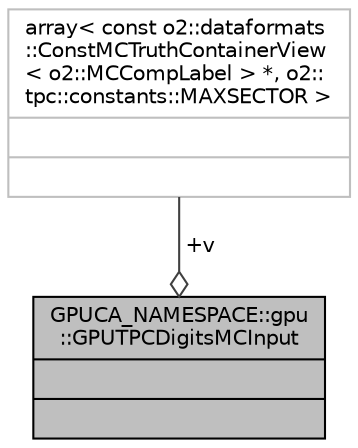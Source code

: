 digraph "GPUCA_NAMESPACE::gpu::GPUTPCDigitsMCInput"
{
 // INTERACTIVE_SVG=YES
  bgcolor="transparent";
  edge [fontname="Helvetica",fontsize="10",labelfontname="Helvetica",labelfontsize="10"];
  node [fontname="Helvetica",fontsize="10",shape=record];
  Node1 [label="{GPUCA_NAMESPACE::gpu\l::GPUTPCDigitsMCInput\n||}",height=0.2,width=0.4,color="black", fillcolor="grey75", style="filled", fontcolor="black"];
  Node2 -> Node1 [color="grey25",fontsize="10",style="solid",label=" +v" ,arrowhead="odiamond",fontname="Helvetica"];
  Node2 [label="{array\< const o2::dataformats\l::ConstMCTruthContainerView\l\< o2::MCCompLabel \> *, o2::\ltpc::constants::MAXSECTOR \>\n||}",height=0.2,width=0.4,color="grey75"];
}
